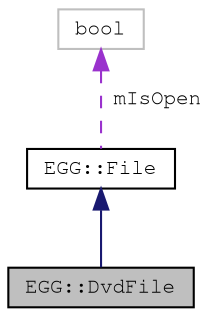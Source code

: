digraph "EGG::DvdFile"
{
 // LATEX_PDF_SIZE
  edge [fontname="FreeMono",fontsize="10",labelfontname="FreeMono",labelfontsize="10"];
  node [fontname="FreeMono",fontsize="10",shape=record];
  Node1 [label="EGG::DvdFile",height=0.2,width=0.4,color="black", fillcolor="grey75", style="filled", fontcolor="black",tooltip=" "];
  Node2 -> Node1 [dir="back",color="midnightblue",fontsize="10",style="solid",fontname="FreeMono"];
  Node2 [label="EGG::File",height=0.2,width=0.4,color="black", fillcolor="white", style="filled",URL="$class_e_g_g_1_1_file.html",tooltip=" "];
  Node3 -> Node2 [dir="back",color="darkorchid3",fontsize="10",style="dashed",label=" mIsOpen" ,fontname="FreeMono"];
  Node3 [label="bool",height=0.2,width=0.4,color="grey75", fillcolor="white", style="filled",tooltip=" "];
}
